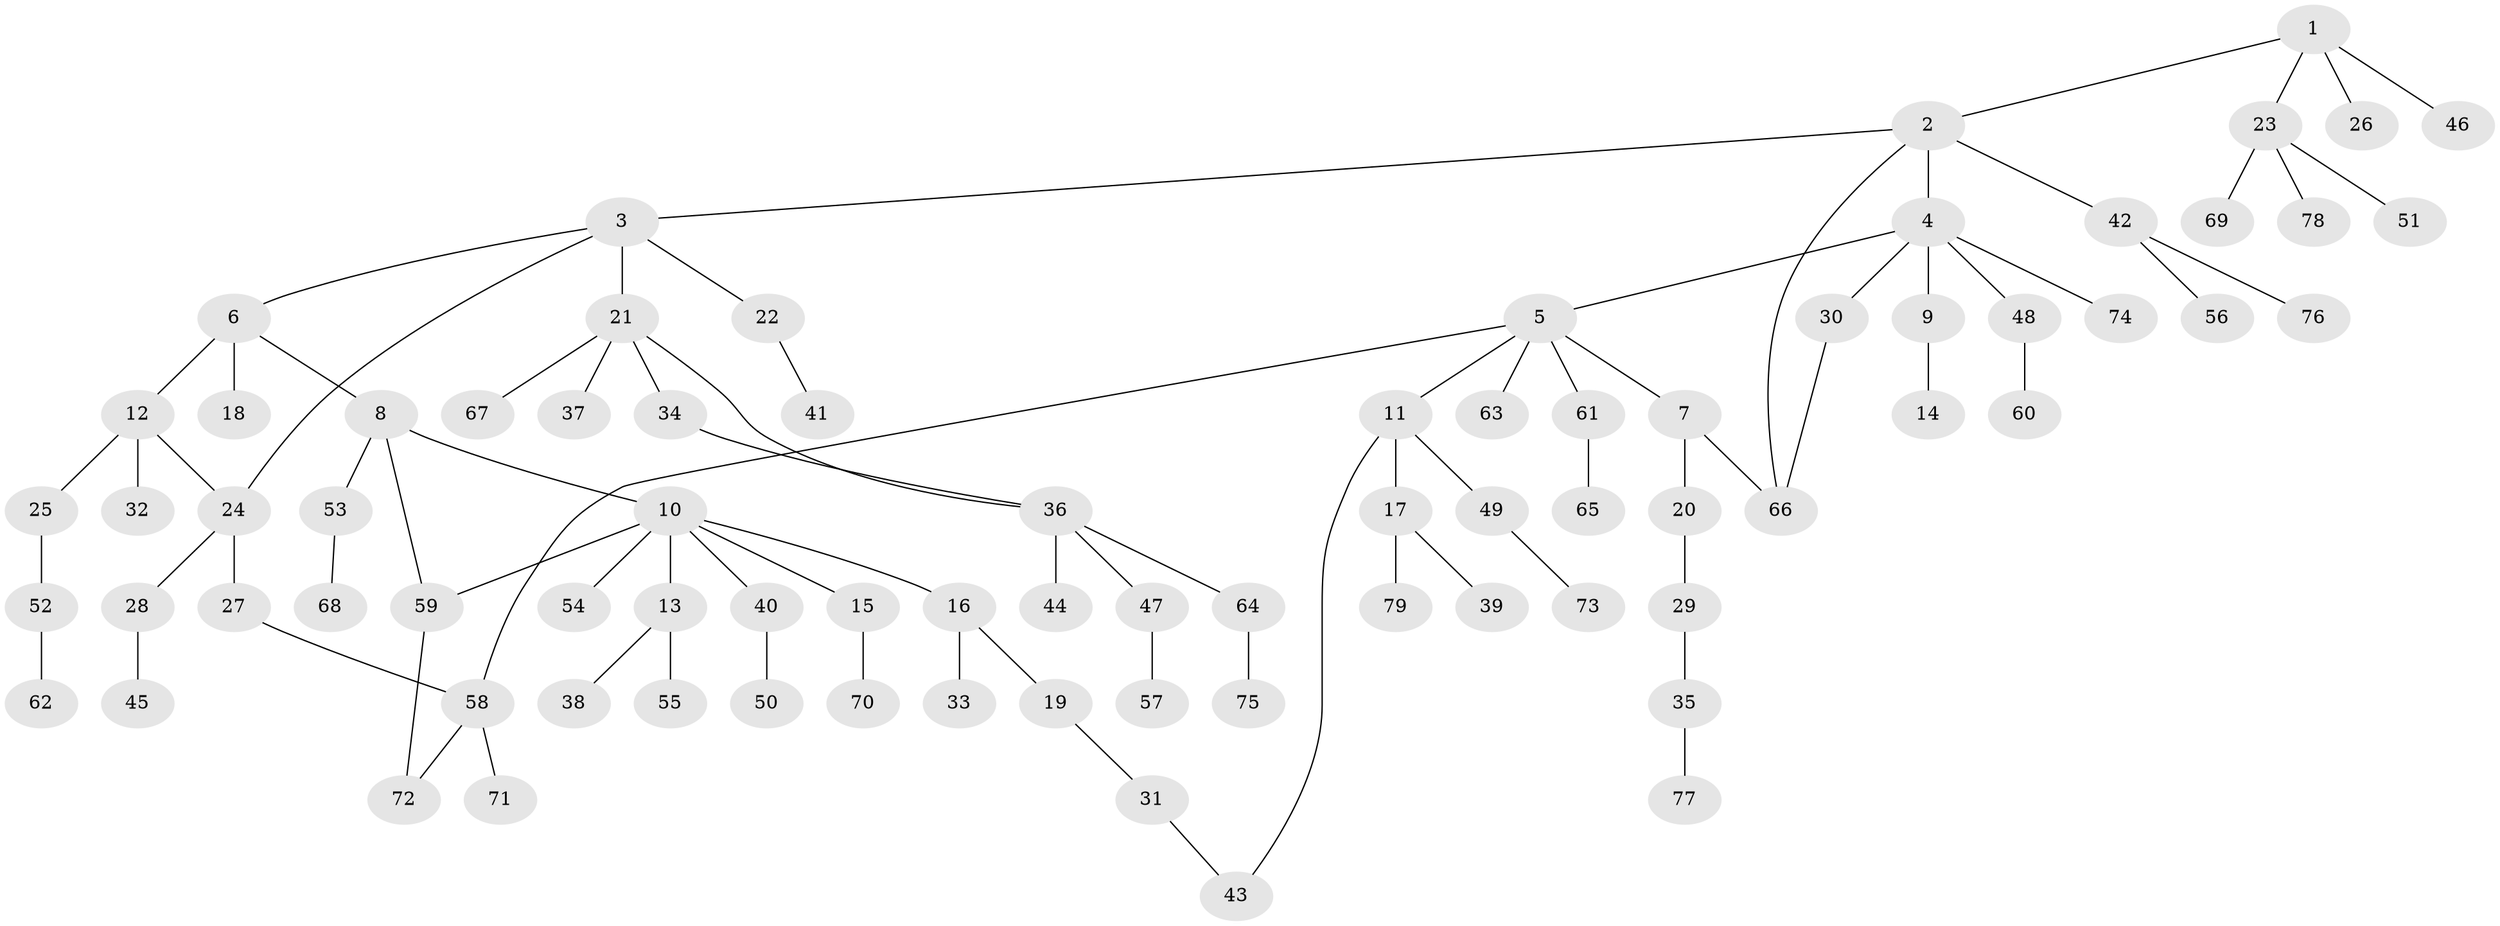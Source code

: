 // coarse degree distribution, {4: 0.05128205128205128, 5: 0.07692307692307693, 8: 0.02564102564102564, 6: 0.02564102564102564, 9: 0.02564102564102564, 2: 0.1794871794871795, 1: 0.5641025641025641, 3: 0.05128205128205128}
// Generated by graph-tools (version 1.1) at 2025/16/03/04/25 18:16:54]
// undirected, 79 vertices, 86 edges
graph export_dot {
graph [start="1"]
  node [color=gray90,style=filled];
  1;
  2;
  3;
  4;
  5;
  6;
  7;
  8;
  9;
  10;
  11;
  12;
  13;
  14;
  15;
  16;
  17;
  18;
  19;
  20;
  21;
  22;
  23;
  24;
  25;
  26;
  27;
  28;
  29;
  30;
  31;
  32;
  33;
  34;
  35;
  36;
  37;
  38;
  39;
  40;
  41;
  42;
  43;
  44;
  45;
  46;
  47;
  48;
  49;
  50;
  51;
  52;
  53;
  54;
  55;
  56;
  57;
  58;
  59;
  60;
  61;
  62;
  63;
  64;
  65;
  66;
  67;
  68;
  69;
  70;
  71;
  72;
  73;
  74;
  75;
  76;
  77;
  78;
  79;
  1 -- 2;
  1 -- 23;
  1 -- 26;
  1 -- 46;
  2 -- 3;
  2 -- 4;
  2 -- 42;
  2 -- 66;
  3 -- 6;
  3 -- 21;
  3 -- 22;
  3 -- 24;
  4 -- 5;
  4 -- 9;
  4 -- 30;
  4 -- 48;
  4 -- 74;
  5 -- 7;
  5 -- 11;
  5 -- 61;
  5 -- 63;
  5 -- 58;
  6 -- 8;
  6 -- 12;
  6 -- 18;
  7 -- 20;
  7 -- 66;
  8 -- 10;
  8 -- 53;
  8 -- 59;
  9 -- 14;
  10 -- 13;
  10 -- 15;
  10 -- 16;
  10 -- 40;
  10 -- 54;
  10 -- 59;
  11 -- 17;
  11 -- 43;
  11 -- 49;
  12 -- 24;
  12 -- 25;
  12 -- 32;
  13 -- 38;
  13 -- 55;
  15 -- 70;
  16 -- 19;
  16 -- 33;
  17 -- 39;
  17 -- 79;
  19 -- 31;
  20 -- 29;
  21 -- 34;
  21 -- 37;
  21 -- 67;
  21 -- 36;
  22 -- 41;
  23 -- 51;
  23 -- 69;
  23 -- 78;
  24 -- 27;
  24 -- 28;
  25 -- 52;
  27 -- 58;
  28 -- 45;
  29 -- 35;
  30 -- 66;
  31 -- 43;
  34 -- 36;
  35 -- 77;
  36 -- 44;
  36 -- 47;
  36 -- 64;
  40 -- 50;
  42 -- 56;
  42 -- 76;
  47 -- 57;
  48 -- 60;
  49 -- 73;
  52 -- 62;
  53 -- 68;
  58 -- 71;
  58 -- 72;
  59 -- 72;
  61 -- 65;
  64 -- 75;
}
